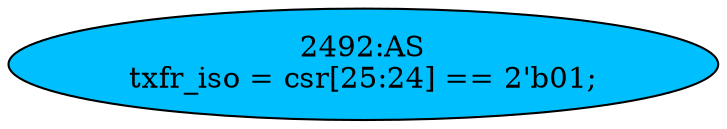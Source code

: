 strict digraph "" {
	node [label="\N"];
	"2492:AS"	 [ast="<pyverilog.vparser.ast.Assign object at 0x7f13b5568c10>",
		def_var="['txfr_iso']",
		fillcolor=deepskyblue,
		label="2492:AS
txfr_iso = csr[25:24] == 2'b01;",
		statements="[]",
		style=filled,
		typ=Assign,
		use_var="['csr']"];
}
